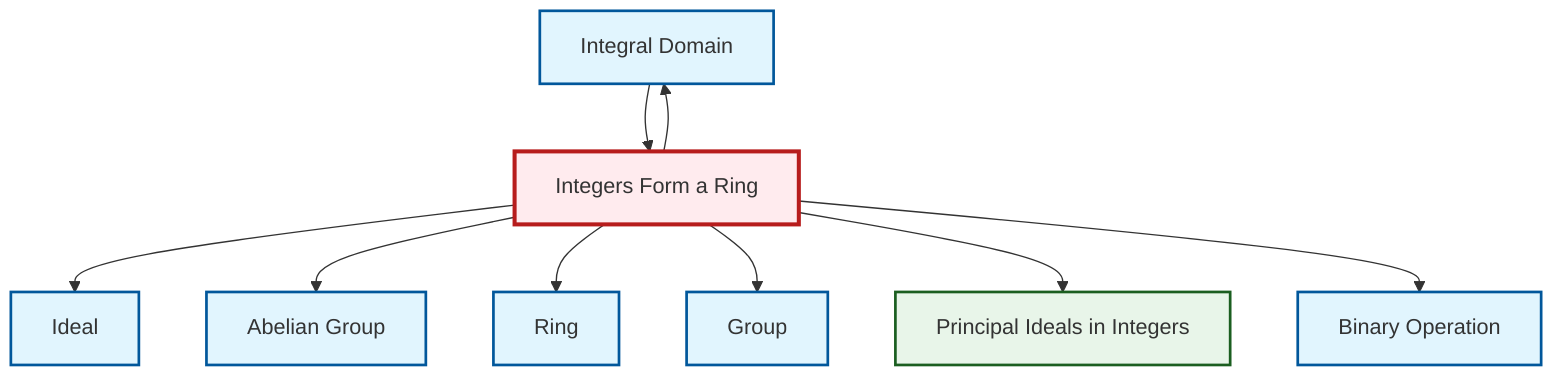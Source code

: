 graph TD
    classDef definition fill:#e1f5fe,stroke:#01579b,stroke-width:2px
    classDef theorem fill:#f3e5f5,stroke:#4a148c,stroke-width:2px
    classDef axiom fill:#fff3e0,stroke:#e65100,stroke-width:2px
    classDef example fill:#e8f5e9,stroke:#1b5e20,stroke-width:2px
    classDef current fill:#ffebee,stroke:#b71c1c,stroke-width:3px
    def-ideal["Ideal"]:::definition
    def-ring["Ring"]:::definition
    def-integral-domain["Integral Domain"]:::definition
    ex-integers-ring["Integers Form a Ring"]:::example
    def-binary-operation["Binary Operation"]:::definition
    ex-principal-ideal["Principal Ideals in Integers"]:::example
    def-group["Group"]:::definition
    def-abelian-group["Abelian Group"]:::definition
    ex-integers-ring --> def-ideal
    def-integral-domain --> ex-integers-ring
    ex-integers-ring --> def-abelian-group
    ex-integers-ring --> def-ring
    ex-integers-ring --> def-group
    ex-integers-ring --> ex-principal-ideal
    ex-integers-ring --> def-integral-domain
    ex-integers-ring --> def-binary-operation
    class ex-integers-ring current